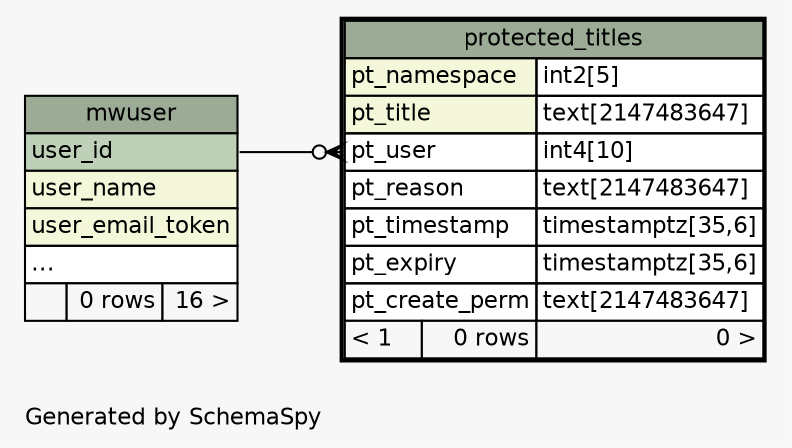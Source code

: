 // dot 2.38.0 on Linux 3.14.35-28.38.amzn1.x86_64
// SchemaSpy rev Unknown
digraph "oneDegreeRelationshipsDiagram" {
  graph [
    rankdir="RL"
    bgcolor="#f7f7f7"
    label="\nGenerated by SchemaSpy"
    labeljust="l"
    nodesep="0.18"
    ranksep="0.46"
    fontname="Helvetica"
    fontsize="11"
  ];
  node [
    fontname="Helvetica"
    fontsize="11"
    shape="plaintext"
  ];
  edge [
    arrowsize="0.8"
  ];
  "protected_titles":"pt_user":w -> "mwuser":"user_id":e [arrowhead=none dir=back arrowtail=crowodot];
  "mwuser" [
    label=<
    <TABLE BORDER="0" CELLBORDER="1" CELLSPACING="0" BGCOLOR="#ffffff">
      <TR><TD COLSPAN="3" BGCOLOR="#9bab96" ALIGN="CENTER">mwuser</TD></TR>
      <TR><TD PORT="user_id" COLSPAN="3" BGCOLOR="#bed1b8" ALIGN="LEFT">user_id</TD></TR>
      <TR><TD PORT="user_name" COLSPAN="3" BGCOLOR="#f4f7da" ALIGN="LEFT">user_name</TD></TR>
      <TR><TD PORT="user_email_token" COLSPAN="3" BGCOLOR="#f4f7da" ALIGN="LEFT">user_email_token</TD></TR>
      <TR><TD PORT="elipses" COLSPAN="3" ALIGN="LEFT">...</TD></TR>
      <TR><TD ALIGN="LEFT" BGCOLOR="#f7f7f7">  </TD><TD ALIGN="RIGHT" BGCOLOR="#f7f7f7">0 rows</TD><TD ALIGN="RIGHT" BGCOLOR="#f7f7f7">16 &gt;</TD></TR>
    </TABLE>>
    URL="mwuser.html"
    tooltip="mwuser"
  ];
  "protected_titles" [
    label=<
    <TABLE BORDER="2" CELLBORDER="1" CELLSPACING="0" BGCOLOR="#ffffff">
      <TR><TD COLSPAN="3" BGCOLOR="#9bab96" ALIGN="CENTER">protected_titles</TD></TR>
      <TR><TD PORT="pt_namespace" COLSPAN="2" BGCOLOR="#f4f7da" ALIGN="LEFT">pt_namespace</TD><TD PORT="pt_namespace.type" ALIGN="LEFT">int2[5]</TD></TR>
      <TR><TD PORT="pt_title" COLSPAN="2" BGCOLOR="#f4f7da" ALIGN="LEFT">pt_title</TD><TD PORT="pt_title.type" ALIGN="LEFT">text[2147483647]</TD></TR>
      <TR><TD PORT="pt_user" COLSPAN="2" ALIGN="LEFT">pt_user</TD><TD PORT="pt_user.type" ALIGN="LEFT">int4[10]</TD></TR>
      <TR><TD PORT="pt_reason" COLSPAN="2" ALIGN="LEFT">pt_reason</TD><TD PORT="pt_reason.type" ALIGN="LEFT">text[2147483647]</TD></TR>
      <TR><TD PORT="pt_timestamp" COLSPAN="2" ALIGN="LEFT">pt_timestamp</TD><TD PORT="pt_timestamp.type" ALIGN="LEFT">timestamptz[35,6]</TD></TR>
      <TR><TD PORT="pt_expiry" COLSPAN="2" ALIGN="LEFT">pt_expiry</TD><TD PORT="pt_expiry.type" ALIGN="LEFT">timestamptz[35,6]</TD></TR>
      <TR><TD PORT="pt_create_perm" COLSPAN="2" ALIGN="LEFT">pt_create_perm</TD><TD PORT="pt_create_perm.type" ALIGN="LEFT">text[2147483647]</TD></TR>
      <TR><TD ALIGN="LEFT" BGCOLOR="#f7f7f7">&lt; 1</TD><TD ALIGN="RIGHT" BGCOLOR="#f7f7f7">0 rows</TD><TD ALIGN="RIGHT" BGCOLOR="#f7f7f7">0 &gt;</TD></TR>
    </TABLE>>
    URL="protected_titles.html"
    tooltip="protected_titles"
  ];
}
